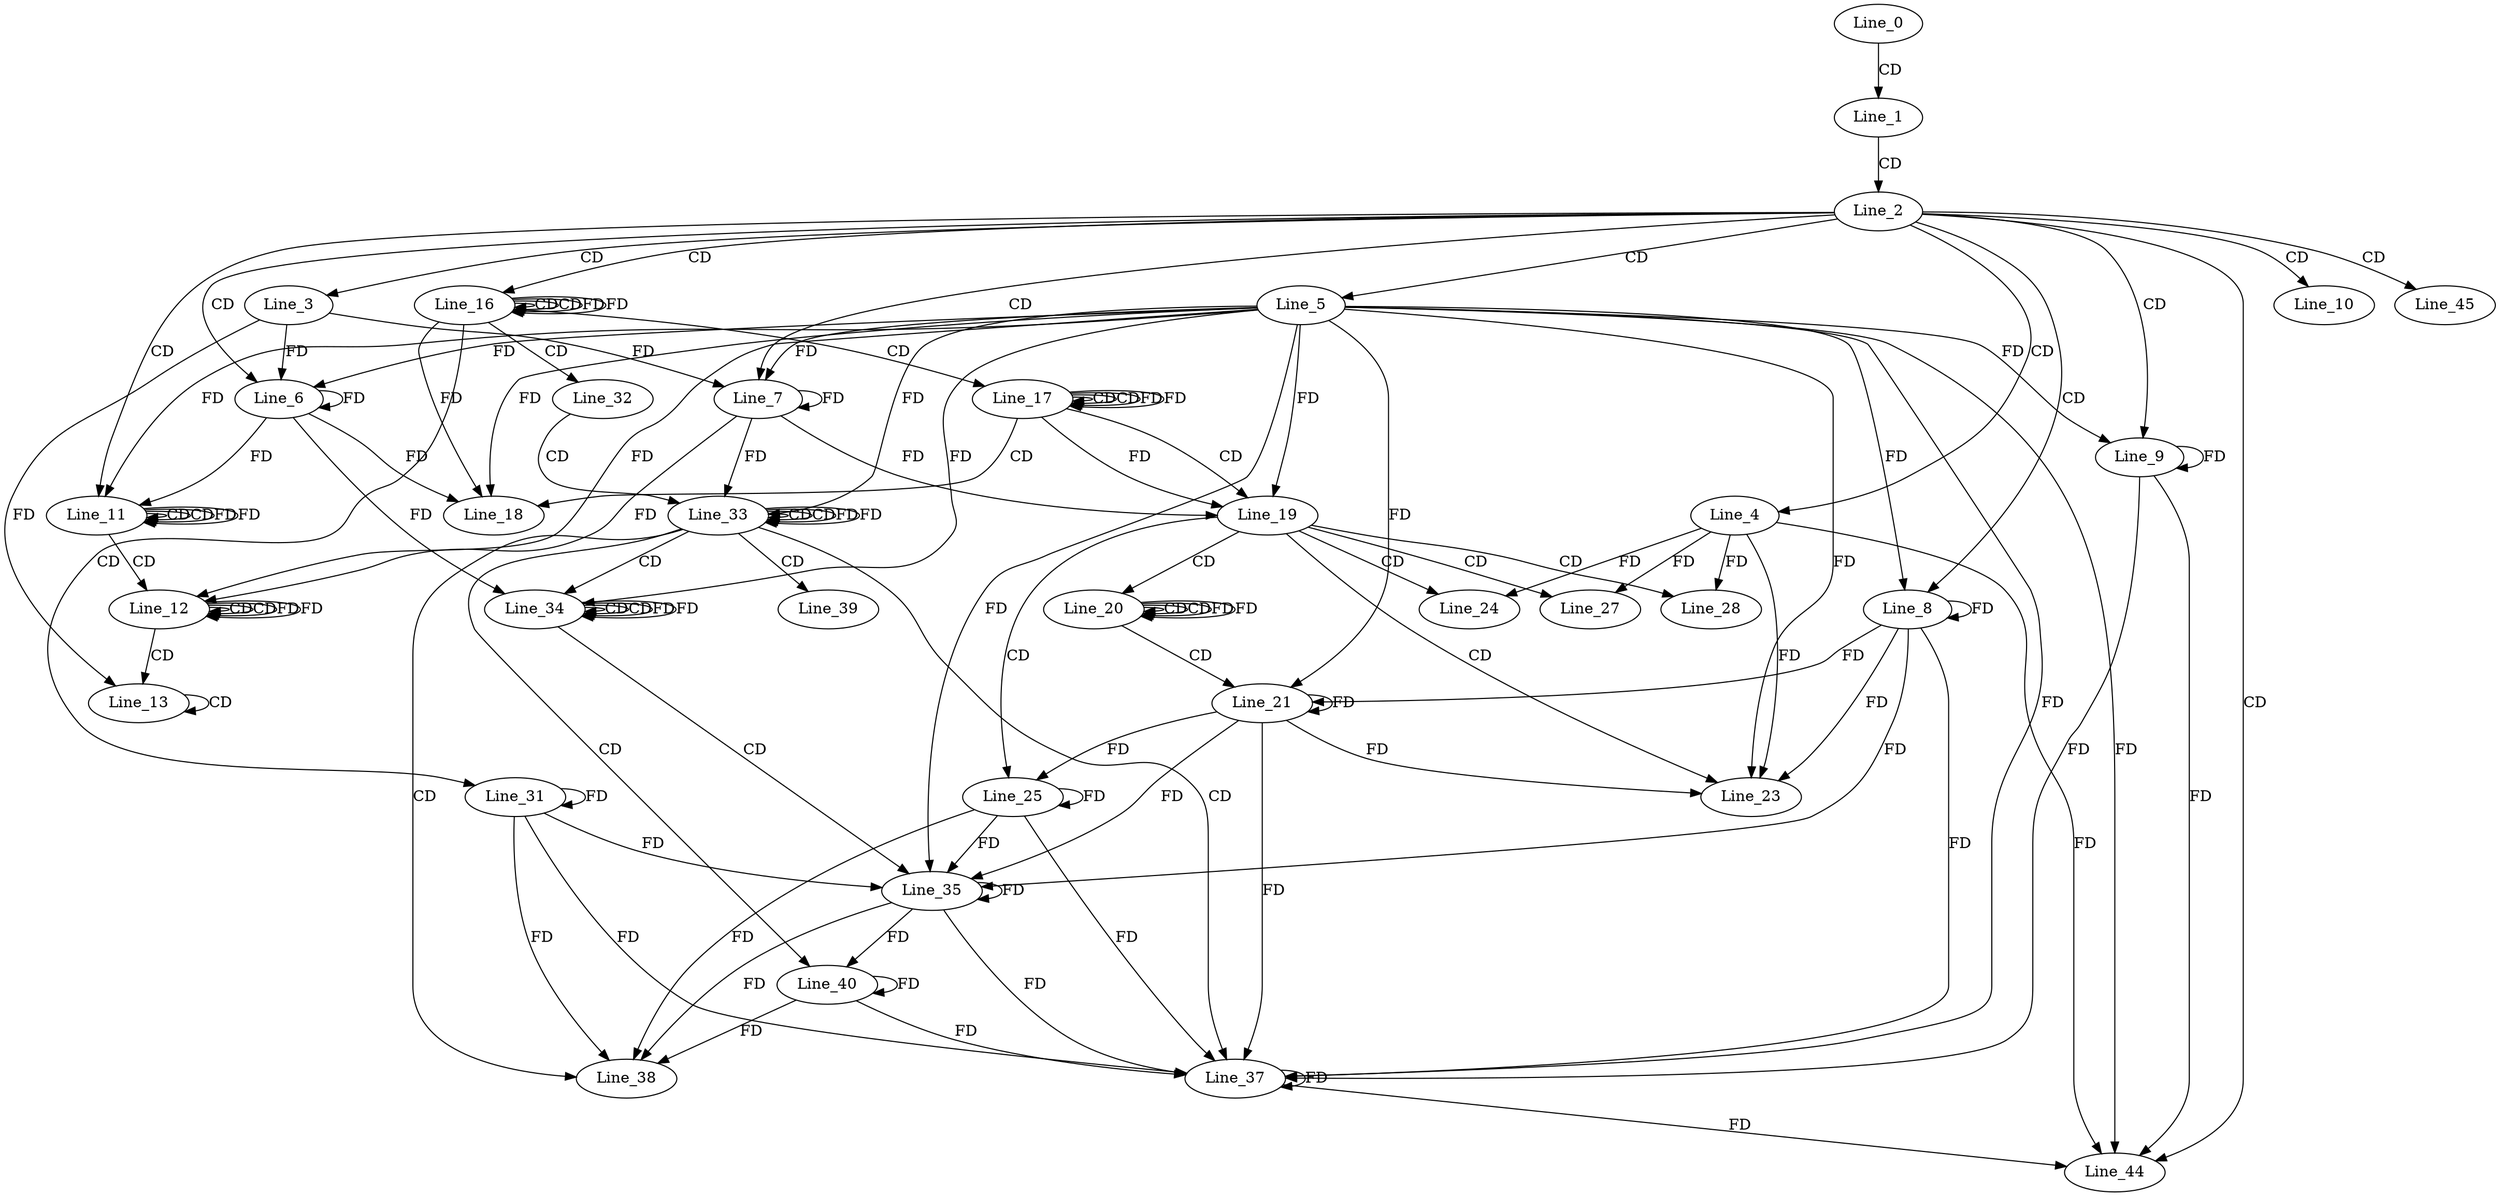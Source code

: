 digraph G {
  Line_0;
  Line_1;
  Line_2;
  Line_3;
  Line_4;
  Line_5;
  Line_6;
  Line_6;
  Line_7;
  Line_7;
  Line_8;
  Line_9;
  Line_10;
  Line_11;
  Line_11;
  Line_11;
  Line_12;
  Line_12;
  Line_12;
  Line_13;
  Line_13;
  Line_16;
  Line_16;
  Line_16;
  Line_17;
  Line_17;
  Line_17;
  Line_18;
  Line_19;
  Line_20;
  Line_20;
  Line_20;
  Line_21;
  Line_23;
  Line_24;
  Line_25;
  Line_27;
  Line_28;
  Line_31;
  Line_32;
  Line_33;
  Line_33;
  Line_33;
  Line_34;
  Line_34;
  Line_34;
  Line_35;
  Line_37;
  Line_38;
  Line_39;
  Line_40;
  Line_44;
  Line_45;
  Line_0 -> Line_1 [ label="CD" ];
  Line_1 -> Line_2 [ label="CD" ];
  Line_2 -> Line_3 [ label="CD" ];
  Line_2 -> Line_4 [ label="CD" ];
  Line_2 -> Line_5 [ label="CD" ];
  Line_2 -> Line_6 [ label="CD" ];
  Line_5 -> Line_6 [ label="FD" ];
  Line_6 -> Line_6 [ label="FD" ];
  Line_3 -> Line_6 [ label="FD" ];
  Line_2 -> Line_7 [ label="CD" ];
  Line_5 -> Line_7 [ label="FD" ];
  Line_7 -> Line_7 [ label="FD" ];
  Line_3 -> Line_7 [ label="FD" ];
  Line_2 -> Line_8 [ label="CD" ];
  Line_5 -> Line_8 [ label="FD" ];
  Line_8 -> Line_8 [ label="FD" ];
  Line_2 -> Line_9 [ label="CD" ];
  Line_5 -> Line_9 [ label="FD" ];
  Line_9 -> Line_9 [ label="FD" ];
  Line_2 -> Line_10 [ label="CD" ];
  Line_2 -> Line_11 [ label="CD" ];
  Line_11 -> Line_11 [ label="CD" ];
  Line_5 -> Line_11 [ label="FD" ];
  Line_6 -> Line_11 [ label="FD" ];
  Line_11 -> Line_11 [ label="CD" ];
  Line_11 -> Line_11 [ label="FD" ];
  Line_11 -> Line_12 [ label="CD" ];
  Line_12 -> Line_12 [ label="CD" ];
  Line_5 -> Line_12 [ label="FD" ];
  Line_7 -> Line_12 [ label="FD" ];
  Line_12 -> Line_12 [ label="CD" ];
  Line_12 -> Line_12 [ label="FD" ];
  Line_12 -> Line_13 [ label="CD" ];
  Line_13 -> Line_13 [ label="CD" ];
  Line_3 -> Line_13 [ label="FD" ];
  Line_2 -> Line_16 [ label="CD" ];
  Line_16 -> Line_16 [ label="CD" ];
  Line_16 -> Line_16 [ label="CD" ];
  Line_16 -> Line_16 [ label="FD" ];
  Line_16 -> Line_17 [ label="CD" ];
  Line_17 -> Line_17 [ label="CD" ];
  Line_17 -> Line_17 [ label="CD" ];
  Line_17 -> Line_17 [ label="FD" ];
  Line_17 -> Line_18 [ label="CD" ];
  Line_16 -> Line_18 [ label="FD" ];
  Line_5 -> Line_18 [ label="FD" ];
  Line_6 -> Line_18 [ label="FD" ];
  Line_17 -> Line_19 [ label="CD" ];
  Line_17 -> Line_19 [ label="FD" ];
  Line_5 -> Line_19 [ label="FD" ];
  Line_7 -> Line_19 [ label="FD" ];
  Line_19 -> Line_20 [ label="CD" ];
  Line_20 -> Line_20 [ label="CD" ];
  Line_20 -> Line_20 [ label="CD" ];
  Line_20 -> Line_20 [ label="FD" ];
  Line_20 -> Line_21 [ label="CD" ];
  Line_21 -> Line_21 [ label="FD" ];
  Line_5 -> Line_21 [ label="FD" ];
  Line_8 -> Line_21 [ label="FD" ];
  Line_19 -> Line_23 [ label="CD" ];
  Line_4 -> Line_23 [ label="FD" ];
  Line_21 -> Line_23 [ label="FD" ];
  Line_5 -> Line_23 [ label="FD" ];
  Line_8 -> Line_23 [ label="FD" ];
  Line_19 -> Line_24 [ label="CD" ];
  Line_4 -> Line_24 [ label="FD" ];
  Line_19 -> Line_25 [ label="CD" ];
  Line_21 -> Line_25 [ label="FD" ];
  Line_25 -> Line_25 [ label="FD" ];
  Line_19 -> Line_27 [ label="CD" ];
  Line_4 -> Line_27 [ label="FD" ];
  Line_19 -> Line_28 [ label="CD" ];
  Line_4 -> Line_28 [ label="FD" ];
  Line_16 -> Line_31 [ label="CD" ];
  Line_31 -> Line_31 [ label="FD" ];
  Line_16 -> Line_32 [ label="CD" ];
  Line_32 -> Line_33 [ label="CD" ];
  Line_33 -> Line_33 [ label="CD" ];
  Line_5 -> Line_33 [ label="FD" ];
  Line_7 -> Line_33 [ label="FD" ];
  Line_33 -> Line_33 [ label="CD" ];
  Line_33 -> Line_33 [ label="FD" ];
  Line_33 -> Line_34 [ label="CD" ];
  Line_34 -> Line_34 [ label="CD" ];
  Line_5 -> Line_34 [ label="FD" ];
  Line_6 -> Line_34 [ label="FD" ];
  Line_34 -> Line_34 [ label="CD" ];
  Line_34 -> Line_34 [ label="FD" ];
  Line_34 -> Line_35 [ label="CD" ];
  Line_35 -> Line_35 [ label="FD" ];
  Line_21 -> Line_35 [ label="FD" ];
  Line_25 -> Line_35 [ label="FD" ];
  Line_31 -> Line_35 [ label="FD" ];
  Line_5 -> Line_35 [ label="FD" ];
  Line_8 -> Line_35 [ label="FD" ];
  Line_33 -> Line_37 [ label="CD" ];
  Line_37 -> Line_37 [ label="FD" ];
  Line_5 -> Line_37 [ label="FD" ];
  Line_9 -> Line_37 [ label="FD" ];
  Line_35 -> Line_37 [ label="FD" ];
  Line_21 -> Line_37 [ label="FD" ];
  Line_25 -> Line_37 [ label="FD" ];
  Line_31 -> Line_37 [ label="FD" ];
  Line_8 -> Line_37 [ label="FD" ];
  Line_33 -> Line_38 [ label="CD" ];
  Line_35 -> Line_38 [ label="FD" ];
  Line_25 -> Line_38 [ label="FD" ];
  Line_31 -> Line_38 [ label="FD" ];
  Line_33 -> Line_39 [ label="CD" ];
  Line_33 -> Line_40 [ label="CD" ];
  Line_35 -> Line_40 [ label="FD" ];
  Line_40 -> Line_40 [ label="FD" ];
  Line_2 -> Line_44 [ label="CD" ];
  Line_4 -> Line_44 [ label="FD" ];
  Line_37 -> Line_44 [ label="FD" ];
  Line_5 -> Line_44 [ label="FD" ];
  Line_9 -> Line_44 [ label="FD" ];
  Line_2 -> Line_45 [ label="CD" ];
  Line_11 -> Line_11 [ label="FD" ];
  Line_12 -> Line_12 [ label="FD" ];
  Line_16 -> Line_16 [ label="FD" ];
  Line_17 -> Line_17 [ label="FD" ];
  Line_20 -> Line_20 [ label="FD" ];
  Line_33 -> Line_33 [ label="FD" ];
  Line_40 -> Line_37 [ label="FD" ];
  Line_40 -> Line_38 [ label="FD" ];
  Line_34 -> Line_34 [ label="FD" ];
}
